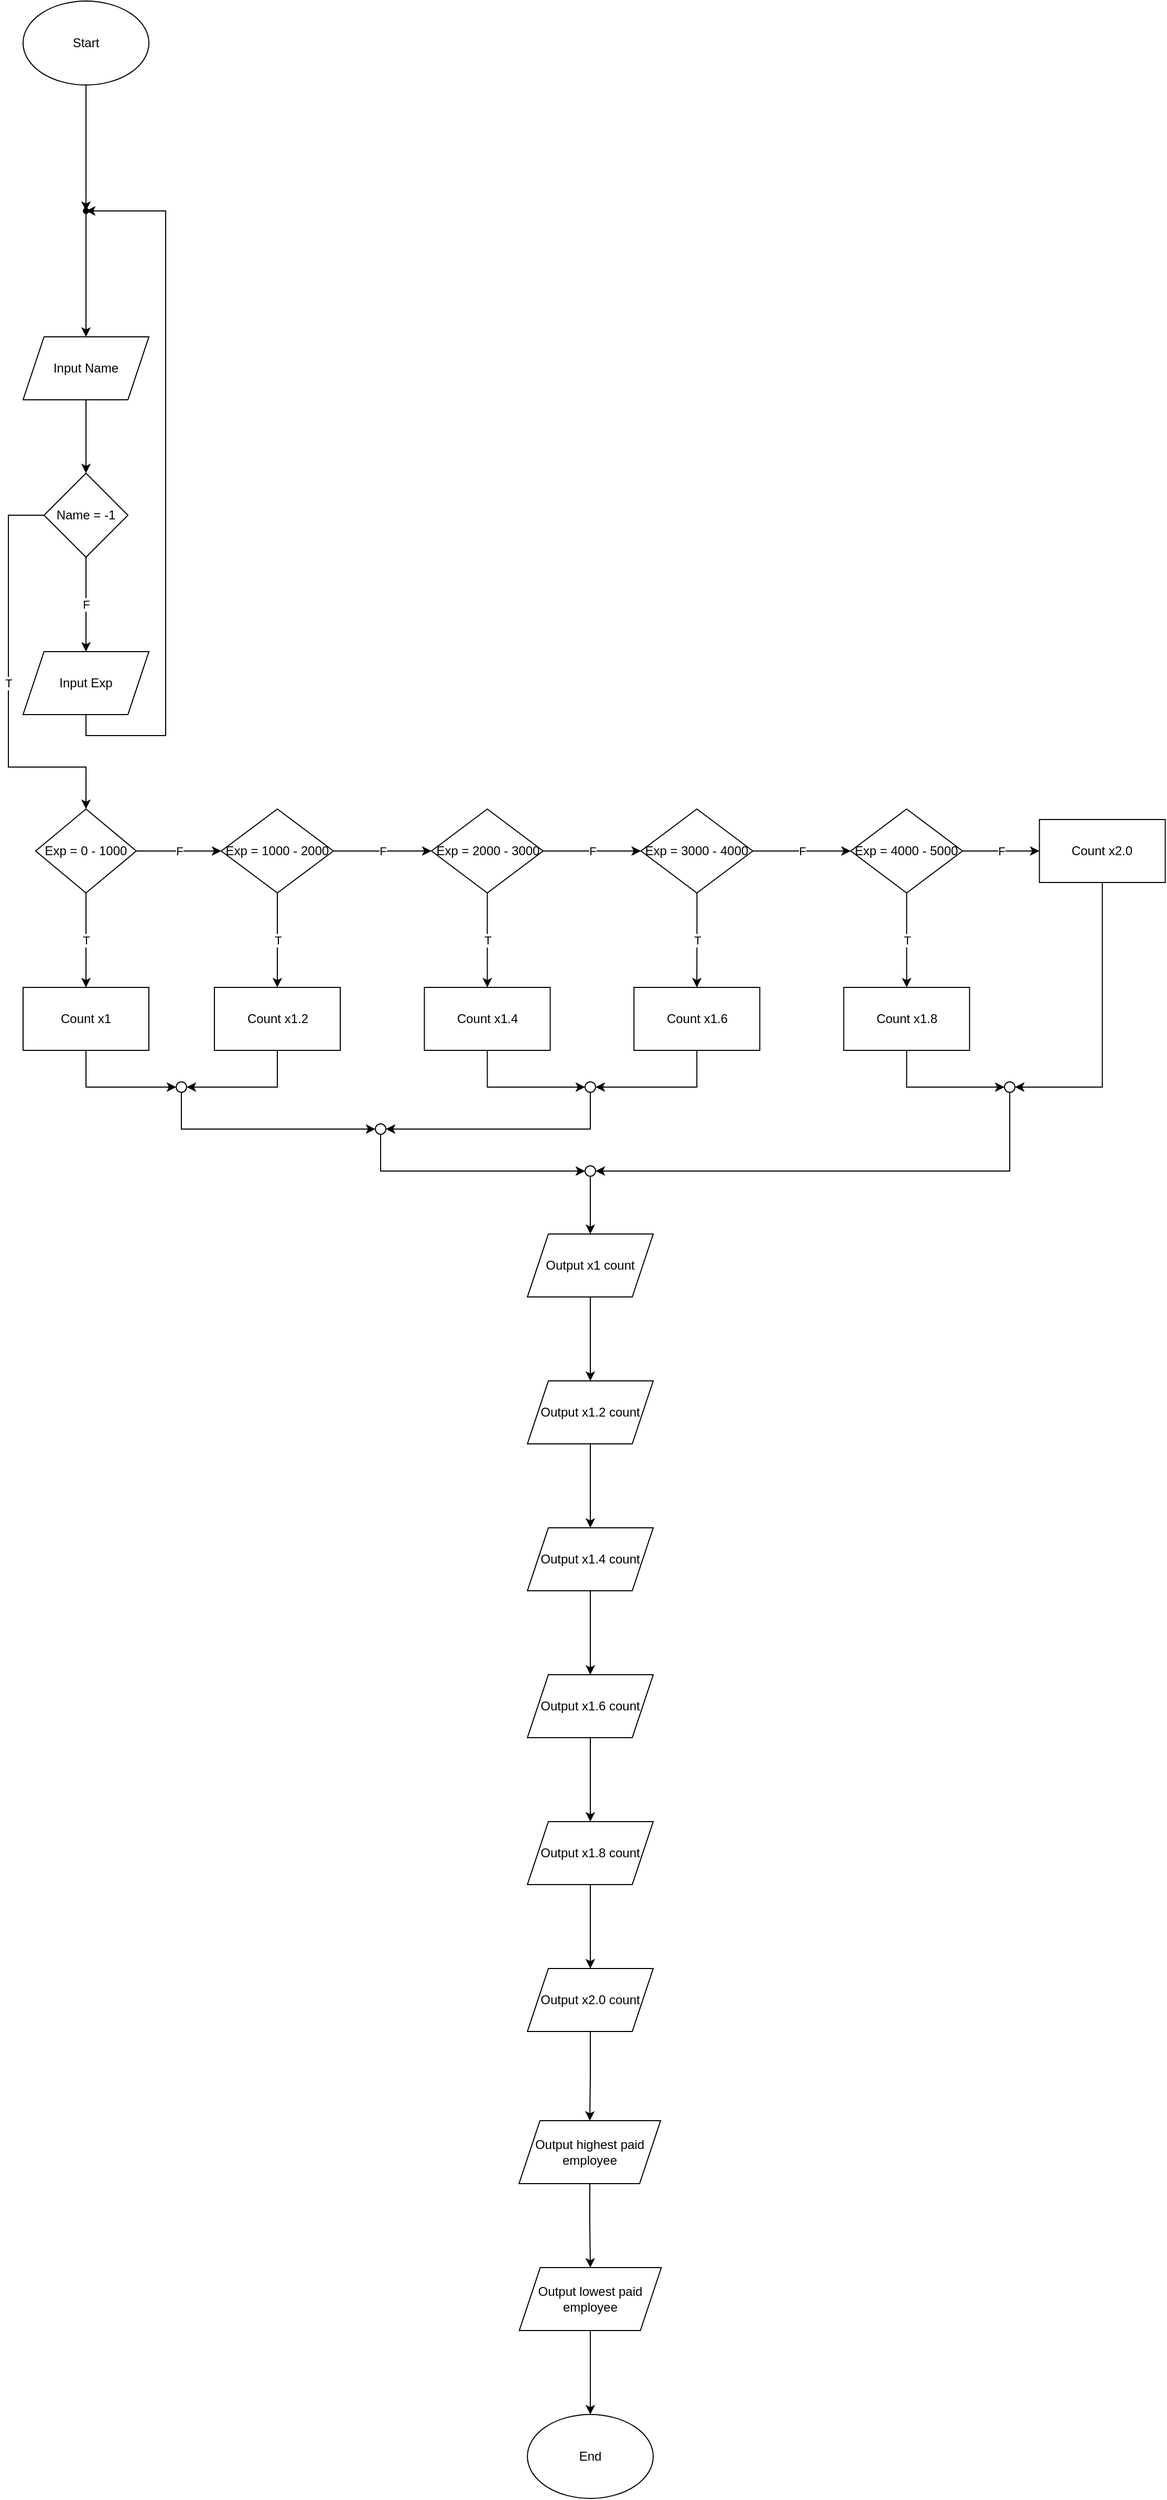 <mxfile version="25.0.3">
  <diagram name="หน้า-1" id="exdwC_zPmAMclamAFFTB">
    <mxGraphModel dx="1050" dy="530" grid="1" gridSize="10" guides="1" tooltips="1" connect="1" arrows="1" fold="1" page="1" pageScale="1" pageWidth="827" pageHeight="1169" math="0" shadow="0">
      <root>
        <mxCell id="0" />
        <mxCell id="1" parent="0" />
        <mxCell id="OZiftfBYa-lfdx_jpAxb-7" value="" style="edgeStyle=orthogonalEdgeStyle;rounded=0;orthogonalLoop=1;jettySize=auto;html=1;" edge="1" parent="1" source="OZiftfBYa-lfdx_jpAxb-1" target="OZiftfBYa-lfdx_jpAxb-6">
          <mxGeometry relative="1" as="geometry" />
        </mxCell>
        <mxCell id="OZiftfBYa-lfdx_jpAxb-1" value="Start" style="ellipse;whiteSpace=wrap;html=1;" vertex="1" parent="1">
          <mxGeometry x="354" y="10" width="120" height="80" as="geometry" />
        </mxCell>
        <mxCell id="OZiftfBYa-lfdx_jpAxb-5" value="" style="edgeStyle=orthogonalEdgeStyle;rounded=0;orthogonalLoop=1;jettySize=auto;html=1;" edge="1" parent="1" source="OZiftfBYa-lfdx_jpAxb-2" target="OZiftfBYa-lfdx_jpAxb-4">
          <mxGeometry relative="1" as="geometry" />
        </mxCell>
        <mxCell id="OZiftfBYa-lfdx_jpAxb-2" value="Input Name" style="shape=parallelogram;perimeter=parallelogramPerimeter;whiteSpace=wrap;html=1;fixedSize=1;" vertex="1" parent="1">
          <mxGeometry x="354" y="330" width="120" height="60" as="geometry" />
        </mxCell>
        <mxCell id="OZiftfBYa-lfdx_jpAxb-10" value="F" style="edgeStyle=orthogonalEdgeStyle;rounded=0;orthogonalLoop=1;jettySize=auto;html=1;" edge="1" parent="1" source="OZiftfBYa-lfdx_jpAxb-4" target="OZiftfBYa-lfdx_jpAxb-9">
          <mxGeometry relative="1" as="geometry" />
        </mxCell>
        <mxCell id="OZiftfBYa-lfdx_jpAxb-13" value="T" style="edgeStyle=orthogonalEdgeStyle;rounded=0;orthogonalLoop=1;jettySize=auto;html=1;exitX=0;exitY=0.5;exitDx=0;exitDy=0;entryX=0.5;entryY=0;entryDx=0;entryDy=0;" edge="1" parent="1" source="OZiftfBYa-lfdx_jpAxb-4" target="OZiftfBYa-lfdx_jpAxb-12">
          <mxGeometry relative="1" as="geometry">
            <Array as="points">
              <mxPoint x="340" y="500" />
              <mxPoint x="340" y="740" />
              <mxPoint x="414" y="740" />
            </Array>
          </mxGeometry>
        </mxCell>
        <mxCell id="OZiftfBYa-lfdx_jpAxb-4" value="Name = -1" style="rhombus;whiteSpace=wrap;html=1;" vertex="1" parent="1">
          <mxGeometry x="374" y="460" width="80" height="80" as="geometry" />
        </mxCell>
        <mxCell id="OZiftfBYa-lfdx_jpAxb-8" value="" style="edgeStyle=orthogonalEdgeStyle;rounded=0;orthogonalLoop=1;jettySize=auto;html=1;" edge="1" parent="1" source="OZiftfBYa-lfdx_jpAxb-6" target="OZiftfBYa-lfdx_jpAxb-2">
          <mxGeometry relative="1" as="geometry" />
        </mxCell>
        <mxCell id="OZiftfBYa-lfdx_jpAxb-6" value="" style="shape=waypoint;sketch=0;size=6;pointerEvents=1;points=[];fillColor=default;resizable=0;rotatable=0;perimeter=centerPerimeter;snapToPoint=1;" vertex="1" parent="1">
          <mxGeometry x="404" y="200" width="20" height="20" as="geometry" />
        </mxCell>
        <mxCell id="OZiftfBYa-lfdx_jpAxb-9" value="Input Exp" style="shape=parallelogram;perimeter=parallelogramPerimeter;whiteSpace=wrap;html=1;fixedSize=1;" vertex="1" parent="1">
          <mxGeometry x="354" y="630" width="120" height="60" as="geometry" />
        </mxCell>
        <mxCell id="OZiftfBYa-lfdx_jpAxb-11" style="edgeStyle=orthogonalEdgeStyle;rounded=0;orthogonalLoop=1;jettySize=auto;html=1;exitX=0.5;exitY=1;exitDx=0;exitDy=0;entryX=0.98;entryY=0.22;entryDx=0;entryDy=0;entryPerimeter=0;" edge="1" parent="1" source="OZiftfBYa-lfdx_jpAxb-9" target="OZiftfBYa-lfdx_jpAxb-6">
          <mxGeometry relative="1" as="geometry">
            <Array as="points">
              <mxPoint x="414" y="710" />
              <mxPoint x="490" y="710" />
              <mxPoint x="490" y="210" />
            </Array>
          </mxGeometry>
        </mxCell>
        <mxCell id="OZiftfBYa-lfdx_jpAxb-16" value="F" style="edgeStyle=orthogonalEdgeStyle;rounded=0;orthogonalLoop=1;jettySize=auto;html=1;" edge="1" parent="1" source="OZiftfBYa-lfdx_jpAxb-12" target="OZiftfBYa-lfdx_jpAxb-15">
          <mxGeometry relative="1" as="geometry" />
        </mxCell>
        <mxCell id="OZiftfBYa-lfdx_jpAxb-28" value="T" style="edgeStyle=orthogonalEdgeStyle;rounded=0;orthogonalLoop=1;jettySize=auto;html=1;" edge="1" parent="1" source="OZiftfBYa-lfdx_jpAxb-12" target="OZiftfBYa-lfdx_jpAxb-27">
          <mxGeometry relative="1" as="geometry" />
        </mxCell>
        <mxCell id="OZiftfBYa-lfdx_jpAxb-12" value="Exp = 0 - 1000" style="rhombus;whiteSpace=wrap;html=1;" vertex="1" parent="1">
          <mxGeometry x="366" y="780" width="96" height="80" as="geometry" />
        </mxCell>
        <mxCell id="OZiftfBYa-lfdx_jpAxb-18" value="F" style="edgeStyle=orthogonalEdgeStyle;rounded=0;orthogonalLoop=1;jettySize=auto;html=1;" edge="1" parent="1" source="OZiftfBYa-lfdx_jpAxb-15" target="OZiftfBYa-lfdx_jpAxb-17">
          <mxGeometry relative="1" as="geometry" />
        </mxCell>
        <mxCell id="OZiftfBYa-lfdx_jpAxb-32" value="T" style="edgeStyle=orthogonalEdgeStyle;rounded=0;orthogonalLoop=1;jettySize=auto;html=1;" edge="1" parent="1" source="OZiftfBYa-lfdx_jpAxb-15" target="OZiftfBYa-lfdx_jpAxb-31">
          <mxGeometry relative="1" as="geometry" />
        </mxCell>
        <mxCell id="OZiftfBYa-lfdx_jpAxb-15" value="Exp = 1000 - 2000" style="rhombus;whiteSpace=wrap;html=1;" vertex="1" parent="1">
          <mxGeometry x="543" y="780" width="107" height="80" as="geometry" />
        </mxCell>
        <mxCell id="OZiftfBYa-lfdx_jpAxb-22" value="F" style="edgeStyle=orthogonalEdgeStyle;rounded=0;orthogonalLoop=1;jettySize=auto;html=1;" edge="1" parent="1" source="OZiftfBYa-lfdx_jpAxb-17" target="OZiftfBYa-lfdx_jpAxb-21">
          <mxGeometry relative="1" as="geometry" />
        </mxCell>
        <mxCell id="OZiftfBYa-lfdx_jpAxb-34" value="T" style="edgeStyle=orthogonalEdgeStyle;rounded=0;orthogonalLoop=1;jettySize=auto;html=1;" edge="1" parent="1" source="OZiftfBYa-lfdx_jpAxb-17" target="OZiftfBYa-lfdx_jpAxb-33">
          <mxGeometry relative="1" as="geometry" />
        </mxCell>
        <mxCell id="OZiftfBYa-lfdx_jpAxb-17" value="Exp = 2000 - 3000" style="rhombus;whiteSpace=wrap;html=1;" vertex="1" parent="1">
          <mxGeometry x="743.5" y="780" width="106.5" height="80" as="geometry" />
        </mxCell>
        <mxCell id="OZiftfBYa-lfdx_jpAxb-24" value="F" style="edgeStyle=orthogonalEdgeStyle;rounded=0;orthogonalLoop=1;jettySize=auto;html=1;" edge="1" parent="1" source="OZiftfBYa-lfdx_jpAxb-21" target="OZiftfBYa-lfdx_jpAxb-23">
          <mxGeometry relative="1" as="geometry" />
        </mxCell>
        <mxCell id="OZiftfBYa-lfdx_jpAxb-36" value="T" style="edgeStyle=orthogonalEdgeStyle;rounded=0;orthogonalLoop=1;jettySize=auto;html=1;" edge="1" parent="1" source="OZiftfBYa-lfdx_jpAxb-21" target="OZiftfBYa-lfdx_jpAxb-35">
          <mxGeometry relative="1" as="geometry" />
        </mxCell>
        <mxCell id="OZiftfBYa-lfdx_jpAxb-21" value="Exp = 3000 - 4000" style="rhombus;whiteSpace=wrap;html=1;" vertex="1" parent="1">
          <mxGeometry x="943.25" y="780" width="106.75" height="80" as="geometry" />
        </mxCell>
        <mxCell id="OZiftfBYa-lfdx_jpAxb-38" value="T" style="edgeStyle=orthogonalEdgeStyle;rounded=0;orthogonalLoop=1;jettySize=auto;html=1;" edge="1" parent="1" source="OZiftfBYa-lfdx_jpAxb-23" target="OZiftfBYa-lfdx_jpAxb-37">
          <mxGeometry relative="1" as="geometry" />
        </mxCell>
        <mxCell id="OZiftfBYa-lfdx_jpAxb-42" value="F" style="edgeStyle=orthogonalEdgeStyle;rounded=0;orthogonalLoop=1;jettySize=auto;html=1;" edge="1" parent="1" source="OZiftfBYa-lfdx_jpAxb-23" target="OZiftfBYa-lfdx_jpAxb-41">
          <mxGeometry relative="1" as="geometry" />
        </mxCell>
        <mxCell id="OZiftfBYa-lfdx_jpAxb-23" value="Exp = 4000 - 5000" style="rhombus;whiteSpace=wrap;html=1;" vertex="1" parent="1">
          <mxGeometry x="1143.38" y="780" width="106.63" height="80" as="geometry" />
        </mxCell>
        <mxCell id="OZiftfBYa-lfdx_jpAxb-47" style="edgeStyle=orthogonalEdgeStyle;rounded=0;orthogonalLoop=1;jettySize=auto;html=1;exitX=0.5;exitY=1;exitDx=0;exitDy=0;entryX=0;entryY=0.5;entryDx=0;entryDy=0;" edge="1" parent="1" source="OZiftfBYa-lfdx_jpAxb-27" target="OZiftfBYa-lfdx_jpAxb-43">
          <mxGeometry relative="1" as="geometry" />
        </mxCell>
        <mxCell id="OZiftfBYa-lfdx_jpAxb-27" value="Count x1" style="whiteSpace=wrap;html=1;" vertex="1" parent="1">
          <mxGeometry x="354" y="950" width="120" height="60" as="geometry" />
        </mxCell>
        <mxCell id="OZiftfBYa-lfdx_jpAxb-48" style="edgeStyle=orthogonalEdgeStyle;rounded=0;orthogonalLoop=1;jettySize=auto;html=1;exitX=0.5;exitY=1;exitDx=0;exitDy=0;entryX=1;entryY=0.5;entryDx=0;entryDy=0;" edge="1" parent="1" source="OZiftfBYa-lfdx_jpAxb-31" target="OZiftfBYa-lfdx_jpAxb-43">
          <mxGeometry relative="1" as="geometry" />
        </mxCell>
        <mxCell id="OZiftfBYa-lfdx_jpAxb-31" value="Count x1.2" style="whiteSpace=wrap;html=1;" vertex="1" parent="1">
          <mxGeometry x="536.5" y="950" width="120" height="60" as="geometry" />
        </mxCell>
        <mxCell id="OZiftfBYa-lfdx_jpAxb-49" style="edgeStyle=orthogonalEdgeStyle;rounded=0;orthogonalLoop=1;jettySize=auto;html=1;exitX=0.5;exitY=1;exitDx=0;exitDy=0;entryX=0;entryY=0.5;entryDx=0;entryDy=0;" edge="1" parent="1" source="OZiftfBYa-lfdx_jpAxb-33" target="OZiftfBYa-lfdx_jpAxb-45">
          <mxGeometry relative="1" as="geometry" />
        </mxCell>
        <mxCell id="OZiftfBYa-lfdx_jpAxb-33" value="Count x1.4" style="whiteSpace=wrap;html=1;" vertex="1" parent="1">
          <mxGeometry x="736.75" y="950" width="120" height="60" as="geometry" />
        </mxCell>
        <mxCell id="OZiftfBYa-lfdx_jpAxb-50" style="edgeStyle=orthogonalEdgeStyle;rounded=0;orthogonalLoop=1;jettySize=auto;html=1;exitX=0.5;exitY=1;exitDx=0;exitDy=0;entryX=1;entryY=0.5;entryDx=0;entryDy=0;" edge="1" parent="1" source="OZiftfBYa-lfdx_jpAxb-35" target="OZiftfBYa-lfdx_jpAxb-45">
          <mxGeometry relative="1" as="geometry" />
        </mxCell>
        <mxCell id="OZiftfBYa-lfdx_jpAxb-35" value="Count x1.6" style="whiteSpace=wrap;html=1;" vertex="1" parent="1">
          <mxGeometry x="936.625" y="950" width="120" height="60" as="geometry" />
        </mxCell>
        <mxCell id="OZiftfBYa-lfdx_jpAxb-51" style="edgeStyle=orthogonalEdgeStyle;rounded=0;orthogonalLoop=1;jettySize=auto;html=1;exitX=0.5;exitY=1;exitDx=0;exitDy=0;entryX=0;entryY=0.5;entryDx=0;entryDy=0;" edge="1" parent="1" source="OZiftfBYa-lfdx_jpAxb-37" target="OZiftfBYa-lfdx_jpAxb-46">
          <mxGeometry relative="1" as="geometry" />
        </mxCell>
        <mxCell id="OZiftfBYa-lfdx_jpAxb-37" value="Count x1.8" style="whiteSpace=wrap;html=1;" vertex="1" parent="1">
          <mxGeometry x="1136.695" y="950" width="120" height="60" as="geometry" />
        </mxCell>
        <mxCell id="OZiftfBYa-lfdx_jpAxb-52" style="edgeStyle=orthogonalEdgeStyle;rounded=0;orthogonalLoop=1;jettySize=auto;html=1;exitX=0.5;exitY=1;exitDx=0;exitDy=0;entryX=1;entryY=0.5;entryDx=0;entryDy=0;" edge="1" parent="1" source="OZiftfBYa-lfdx_jpAxb-41" target="OZiftfBYa-lfdx_jpAxb-46">
          <mxGeometry relative="1" as="geometry" />
        </mxCell>
        <mxCell id="OZiftfBYa-lfdx_jpAxb-41" value="Count x2.0" style="whiteSpace=wrap;html=1;" vertex="1" parent="1">
          <mxGeometry x="1323.325" y="790" width="120" height="60" as="geometry" />
        </mxCell>
        <mxCell id="OZiftfBYa-lfdx_jpAxb-55" style="edgeStyle=orthogonalEdgeStyle;rounded=0;orthogonalLoop=1;jettySize=auto;html=1;exitX=0.5;exitY=1;exitDx=0;exitDy=0;entryX=0;entryY=0.5;entryDx=0;entryDy=0;" edge="1" parent="1" source="OZiftfBYa-lfdx_jpAxb-43" target="OZiftfBYa-lfdx_jpAxb-54">
          <mxGeometry relative="1" as="geometry" />
        </mxCell>
        <mxCell id="OZiftfBYa-lfdx_jpAxb-43" value="" style="ellipse;whiteSpace=wrap;html=1;aspect=fixed;" vertex="1" parent="1">
          <mxGeometry x="500" y="1040" width="10" height="10" as="geometry" />
        </mxCell>
        <mxCell id="OZiftfBYa-lfdx_jpAxb-56" style="edgeStyle=orthogonalEdgeStyle;rounded=0;orthogonalLoop=1;jettySize=auto;html=1;exitX=0.5;exitY=1;exitDx=0;exitDy=0;entryX=1;entryY=0.5;entryDx=0;entryDy=0;" edge="1" parent="1" source="OZiftfBYa-lfdx_jpAxb-45" target="OZiftfBYa-lfdx_jpAxb-54">
          <mxGeometry relative="1" as="geometry" />
        </mxCell>
        <mxCell id="OZiftfBYa-lfdx_jpAxb-45" value="" style="ellipse;whiteSpace=wrap;html=1;aspect=fixed;" vertex="1" parent="1">
          <mxGeometry x="890" y="1040" width="10" height="10" as="geometry" />
        </mxCell>
        <mxCell id="OZiftfBYa-lfdx_jpAxb-59" style="edgeStyle=orthogonalEdgeStyle;rounded=0;orthogonalLoop=1;jettySize=auto;html=1;exitX=0.5;exitY=1;exitDx=0;exitDy=0;entryX=1;entryY=0.5;entryDx=0;entryDy=0;" edge="1" parent="1" source="OZiftfBYa-lfdx_jpAxb-46" target="OZiftfBYa-lfdx_jpAxb-57">
          <mxGeometry relative="1" as="geometry" />
        </mxCell>
        <mxCell id="OZiftfBYa-lfdx_jpAxb-46" value="" style="ellipse;whiteSpace=wrap;html=1;aspect=fixed;" vertex="1" parent="1">
          <mxGeometry x="1290" y="1040" width="10" height="10" as="geometry" />
        </mxCell>
        <mxCell id="OZiftfBYa-lfdx_jpAxb-58" style="edgeStyle=orthogonalEdgeStyle;rounded=0;orthogonalLoop=1;jettySize=auto;html=1;exitX=0.5;exitY=1;exitDx=0;exitDy=0;entryX=0;entryY=0.5;entryDx=0;entryDy=0;" edge="1" parent="1" source="OZiftfBYa-lfdx_jpAxb-54" target="OZiftfBYa-lfdx_jpAxb-57">
          <mxGeometry relative="1" as="geometry" />
        </mxCell>
        <mxCell id="OZiftfBYa-lfdx_jpAxb-54" value="" style="ellipse;whiteSpace=wrap;html=1;aspect=fixed;" vertex="1" parent="1">
          <mxGeometry x="690" y="1080" width="10" height="10" as="geometry" />
        </mxCell>
        <mxCell id="OZiftfBYa-lfdx_jpAxb-61" value="" style="edgeStyle=orthogonalEdgeStyle;rounded=0;orthogonalLoop=1;jettySize=auto;html=1;" edge="1" parent="1" source="OZiftfBYa-lfdx_jpAxb-57" target="OZiftfBYa-lfdx_jpAxb-60">
          <mxGeometry relative="1" as="geometry" />
        </mxCell>
        <mxCell id="OZiftfBYa-lfdx_jpAxb-57" value="" style="ellipse;whiteSpace=wrap;html=1;aspect=fixed;" vertex="1" parent="1">
          <mxGeometry x="890" y="1120" width="10" height="10" as="geometry" />
        </mxCell>
        <mxCell id="OZiftfBYa-lfdx_jpAxb-63" value="" style="edgeStyle=orthogonalEdgeStyle;rounded=0;orthogonalLoop=1;jettySize=auto;html=1;" edge="1" parent="1" source="OZiftfBYa-lfdx_jpAxb-60" target="OZiftfBYa-lfdx_jpAxb-62">
          <mxGeometry relative="1" as="geometry" />
        </mxCell>
        <mxCell id="OZiftfBYa-lfdx_jpAxb-60" value="Output x1 count" style="shape=parallelogram;perimeter=parallelogramPerimeter;whiteSpace=wrap;html=1;fixedSize=1;" vertex="1" parent="1">
          <mxGeometry x="835" y="1185" width="120" height="60" as="geometry" />
        </mxCell>
        <mxCell id="OZiftfBYa-lfdx_jpAxb-65" value="" style="edgeStyle=orthogonalEdgeStyle;rounded=0;orthogonalLoop=1;jettySize=auto;html=1;" edge="1" parent="1" source="OZiftfBYa-lfdx_jpAxb-62" target="OZiftfBYa-lfdx_jpAxb-64">
          <mxGeometry relative="1" as="geometry" />
        </mxCell>
        <mxCell id="OZiftfBYa-lfdx_jpAxb-62" value="Output x1.2 count" style="shape=parallelogram;perimeter=parallelogramPerimeter;whiteSpace=wrap;html=1;fixedSize=1;" vertex="1" parent="1">
          <mxGeometry x="835" y="1325" width="120" height="60" as="geometry" />
        </mxCell>
        <mxCell id="OZiftfBYa-lfdx_jpAxb-67" value="" style="edgeStyle=orthogonalEdgeStyle;rounded=0;orthogonalLoop=1;jettySize=auto;html=1;" edge="1" parent="1" source="OZiftfBYa-lfdx_jpAxb-64" target="OZiftfBYa-lfdx_jpAxb-66">
          <mxGeometry relative="1" as="geometry" />
        </mxCell>
        <mxCell id="OZiftfBYa-lfdx_jpAxb-64" value="Output x1.4 count" style="shape=parallelogram;perimeter=parallelogramPerimeter;whiteSpace=wrap;html=1;fixedSize=1;" vertex="1" parent="1">
          <mxGeometry x="835" y="1465" width="120" height="60" as="geometry" />
        </mxCell>
        <mxCell id="OZiftfBYa-lfdx_jpAxb-69" value="" style="edgeStyle=orthogonalEdgeStyle;rounded=0;orthogonalLoop=1;jettySize=auto;html=1;" edge="1" parent="1" source="OZiftfBYa-lfdx_jpAxb-66" target="OZiftfBYa-lfdx_jpAxb-68">
          <mxGeometry relative="1" as="geometry" />
        </mxCell>
        <mxCell id="OZiftfBYa-lfdx_jpAxb-66" value="Output x1.6 count" style="shape=parallelogram;perimeter=parallelogramPerimeter;whiteSpace=wrap;html=1;fixedSize=1;" vertex="1" parent="1">
          <mxGeometry x="835" y="1605" width="120" height="60" as="geometry" />
        </mxCell>
        <mxCell id="OZiftfBYa-lfdx_jpAxb-71" value="" style="edgeStyle=orthogonalEdgeStyle;rounded=0;orthogonalLoop=1;jettySize=auto;html=1;" edge="1" parent="1" source="OZiftfBYa-lfdx_jpAxb-68" target="OZiftfBYa-lfdx_jpAxb-70">
          <mxGeometry relative="1" as="geometry" />
        </mxCell>
        <mxCell id="OZiftfBYa-lfdx_jpAxb-68" value="Output x1.8 count" style="shape=parallelogram;perimeter=parallelogramPerimeter;whiteSpace=wrap;html=1;fixedSize=1;" vertex="1" parent="1">
          <mxGeometry x="835" y="1745" width="120" height="60" as="geometry" />
        </mxCell>
        <mxCell id="OZiftfBYa-lfdx_jpAxb-73" value="" style="edgeStyle=orthogonalEdgeStyle;rounded=0;orthogonalLoop=1;jettySize=auto;html=1;" edge="1" parent="1" source="OZiftfBYa-lfdx_jpAxb-70" target="OZiftfBYa-lfdx_jpAxb-72">
          <mxGeometry relative="1" as="geometry" />
        </mxCell>
        <mxCell id="OZiftfBYa-lfdx_jpAxb-70" value="Output x2.0 count" style="shape=parallelogram;perimeter=parallelogramPerimeter;whiteSpace=wrap;html=1;fixedSize=1;" vertex="1" parent="1">
          <mxGeometry x="835" y="1885" width="120" height="60" as="geometry" />
        </mxCell>
        <mxCell id="OZiftfBYa-lfdx_jpAxb-75" value="" style="edgeStyle=orthogonalEdgeStyle;rounded=0;orthogonalLoop=1;jettySize=auto;html=1;" edge="1" parent="1" source="OZiftfBYa-lfdx_jpAxb-72" target="OZiftfBYa-lfdx_jpAxb-74">
          <mxGeometry relative="1" as="geometry" />
        </mxCell>
        <mxCell id="OZiftfBYa-lfdx_jpAxb-72" value="Output highest paid employee" style="shape=parallelogram;perimeter=parallelogramPerimeter;whiteSpace=wrap;html=1;fixedSize=1;" vertex="1" parent="1">
          <mxGeometry x="827" y="2030" width="135" height="60" as="geometry" />
        </mxCell>
        <mxCell id="OZiftfBYa-lfdx_jpAxb-77" value="" style="edgeStyle=orthogonalEdgeStyle;rounded=0;orthogonalLoop=1;jettySize=auto;html=1;" edge="1" parent="1" source="OZiftfBYa-lfdx_jpAxb-74" target="OZiftfBYa-lfdx_jpAxb-76">
          <mxGeometry relative="1" as="geometry" />
        </mxCell>
        <mxCell id="OZiftfBYa-lfdx_jpAxb-74" value="Output lowest paid employee" style="shape=parallelogram;perimeter=parallelogramPerimeter;whiteSpace=wrap;html=1;fixedSize=1;" vertex="1" parent="1">
          <mxGeometry x="827.25" y="2170" width="135.5" height="60" as="geometry" />
        </mxCell>
        <mxCell id="OZiftfBYa-lfdx_jpAxb-76" value="End" style="ellipse;whiteSpace=wrap;html=1;" vertex="1" parent="1">
          <mxGeometry x="835" y="2310" width="120" height="80" as="geometry" />
        </mxCell>
      </root>
    </mxGraphModel>
  </diagram>
</mxfile>
